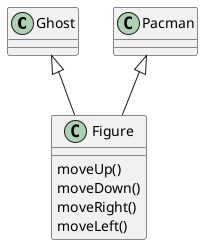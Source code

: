 @startuml
Ghost <|-- Figure

Pacman <|-- Figure

Class Figure
Figure : moveUp()
Figure : moveDown()
Figure : moveRight()
Figure : moveLeft()
@enduml